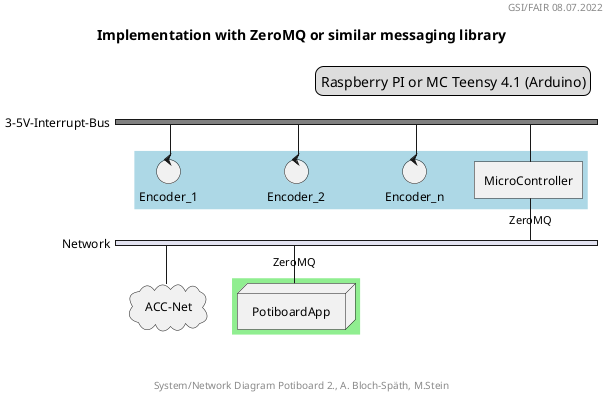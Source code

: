 @startuml

header GSI/FAIR 08.07.2022
footer System/Network Diagram Potiboard 2., A. Bloch-Späth, M.Stein
title Implementation with ZeroMQ or similar messaging library

 legend top right
   Raspberry PI or MC Teensy 4.1 (Arduino)
 endlegend

nwdiag {
  network 3-5V-Interrupt-Bus {
    group {
      color = "lightblue";
       Encoder_1;
       Encoder_2;
       Encoder_n;
       MicroController;
    }

    color = "gray"
    Encoder_1 [shape = control];
    Encoder_2 [shape = control];
    Encoder_n [shape = control];
    MicroController [shape = component];
  }

  network Network {
    ACC-Net [shape = cloud];
    PotiboardApp [shape = node, address = ZeroMQ];
    MicroController [address = ZeroMQ];
    group {
      color = "lightgreen";
      PotiboardApp;
    }
  }
}
@enduml
